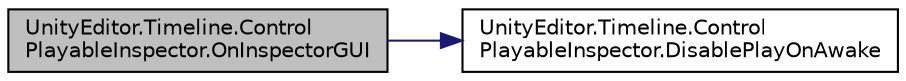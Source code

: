 digraph "UnityEditor.Timeline.ControlPlayableInspector.OnInspectorGUI"
{
 // LATEX_PDF_SIZE
  edge [fontname="Helvetica",fontsize="10",labelfontname="Helvetica",labelfontsize="10"];
  node [fontname="Helvetica",fontsize="10",shape=record];
  rankdir="LR";
  Node1 [label="UnityEditor.Timeline.Control\lPlayableInspector.OnInspectorGUI",height=0.2,width=0.4,color="black", fillcolor="grey75", style="filled", fontcolor="black",tooltip=" "];
  Node1 -> Node2 [color="midnightblue",fontsize="10",style="solid",fontname="Helvetica"];
  Node2 [label="UnityEditor.Timeline.Control\lPlayableInspector.DisablePlayOnAwake",height=0.2,width=0.4,color="black", fillcolor="white", style="filled",URL="$class_unity_editor_1_1_timeline_1_1_control_playable_inspector.html#a276f8d564911304ced71d402701bdeab",tooltip=" "];
}
